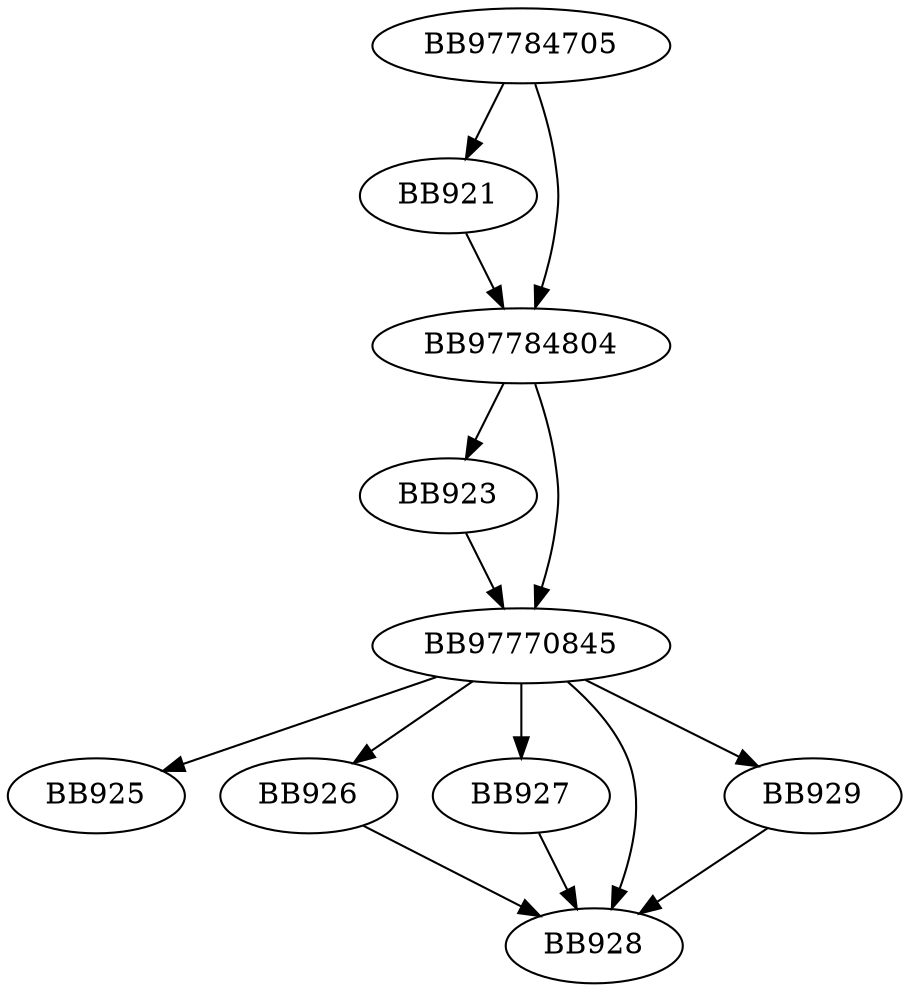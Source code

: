 digraph G{
	BB97784705->BB921;
	BB97784705->BB97784804;
	BB921->BB97784804;
	BB97784804->BB923;
	BB97784804->BB97770845;
	BB923->BB97770845;
	BB97770845->BB925;
	BB97770845->BB926;
	BB97770845->BB927;
	BB97770845->BB928;
	BB97770845->BB929;
	BB926->BB928;
	BB927->BB928;
	BB929->BB928;
}
